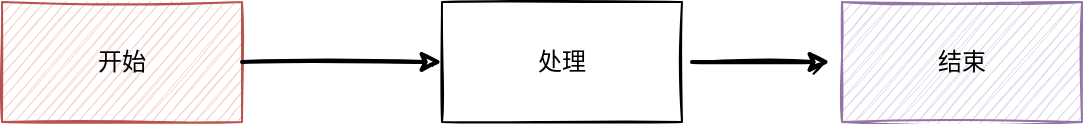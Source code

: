 <mxfile version="14.9.8" type="github">
  <diagram id="mtSBRc_z2gt_UhaJfisM" name="Page-1">
    <mxGraphModel dx="1426" dy="771" grid="1" gridSize="10" guides="1" tooltips="1" connect="1" arrows="1" fold="1" page="1" pageScale="1" pageWidth="827" pageHeight="1169" math="0" shadow="0">
      <root>
        <mxCell id="0" />
        <mxCell id="1" parent="0" />
        <mxCell id="lwkwDtAm-2QC7SvGPVfc-1" value="开始" style="rounded=0;whiteSpace=wrap;html=1;shadow=0;sketch=1;fillColor=#f8cecc;strokeColor=#b85450;" vertex="1" parent="1">
          <mxGeometry x="150" y="230" width="120" height="60" as="geometry" />
        </mxCell>
        <mxCell id="lwkwDtAm-2QC7SvGPVfc-5" value="" style="edgeStyle=orthogonalEdgeStyle;rounded=0;orthogonalLoop=1;jettySize=auto;html=1;sketch=1;jumpSize=12;jumpStyle=none;targetPerimeterSpacing=5;sourcePerimeterSpacing=5;strokeWidth=2;" edge="1" parent="1" source="lwkwDtAm-2QC7SvGPVfc-2" target="lwkwDtAm-2QC7SvGPVfc-4">
          <mxGeometry relative="1" as="geometry" />
        </mxCell>
        <mxCell id="lwkwDtAm-2QC7SvGPVfc-2" value="处理" style="rounded=0;whiteSpace=wrap;html=1;shadow=0;sketch=1;" vertex="1" parent="1">
          <mxGeometry x="370" y="230" width="120" height="60" as="geometry" />
        </mxCell>
        <mxCell id="lwkwDtAm-2QC7SvGPVfc-3" value="" style="endArrow=classic;html=1;sketch=1;strokeWidth=2;" edge="1" parent="1" source="lwkwDtAm-2QC7SvGPVfc-1" target="lwkwDtAm-2QC7SvGPVfc-2">
          <mxGeometry width="50" height="50" relative="1" as="geometry">
            <mxPoint x="390" y="420" as="sourcePoint" />
            <mxPoint x="440" y="370" as="targetPoint" />
          </mxGeometry>
        </mxCell>
        <mxCell id="lwkwDtAm-2QC7SvGPVfc-4" value="结束" style="rounded=0;whiteSpace=wrap;html=1;fillColor=#e1d5e7;strokeColor=#9673a6;glass=0;shadow=0;sketch=1;strokeWidth=1;perimeterSpacing=1;" vertex="1" parent="1">
          <mxGeometry x="570" y="230" width="120" height="60" as="geometry" />
        </mxCell>
      </root>
    </mxGraphModel>
  </diagram>
</mxfile>
